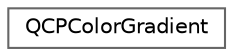 digraph "Graphical Class Hierarchy"
{
 // LATEX_PDF_SIZE
  bgcolor="transparent";
  edge [fontname=Helvetica,fontsize=10,labelfontname=Helvetica,labelfontsize=10];
  node [fontname=Helvetica,fontsize=10,shape=box,height=0.2,width=0.4];
  rankdir="LR";
  Node0 [id="Node000000",label="QCPColorGradient",height=0.2,width=0.4,color="grey40", fillcolor="white", style="filled",URL="$df/d47/classQCPColorGradient.html",tooltip=" "];
}
